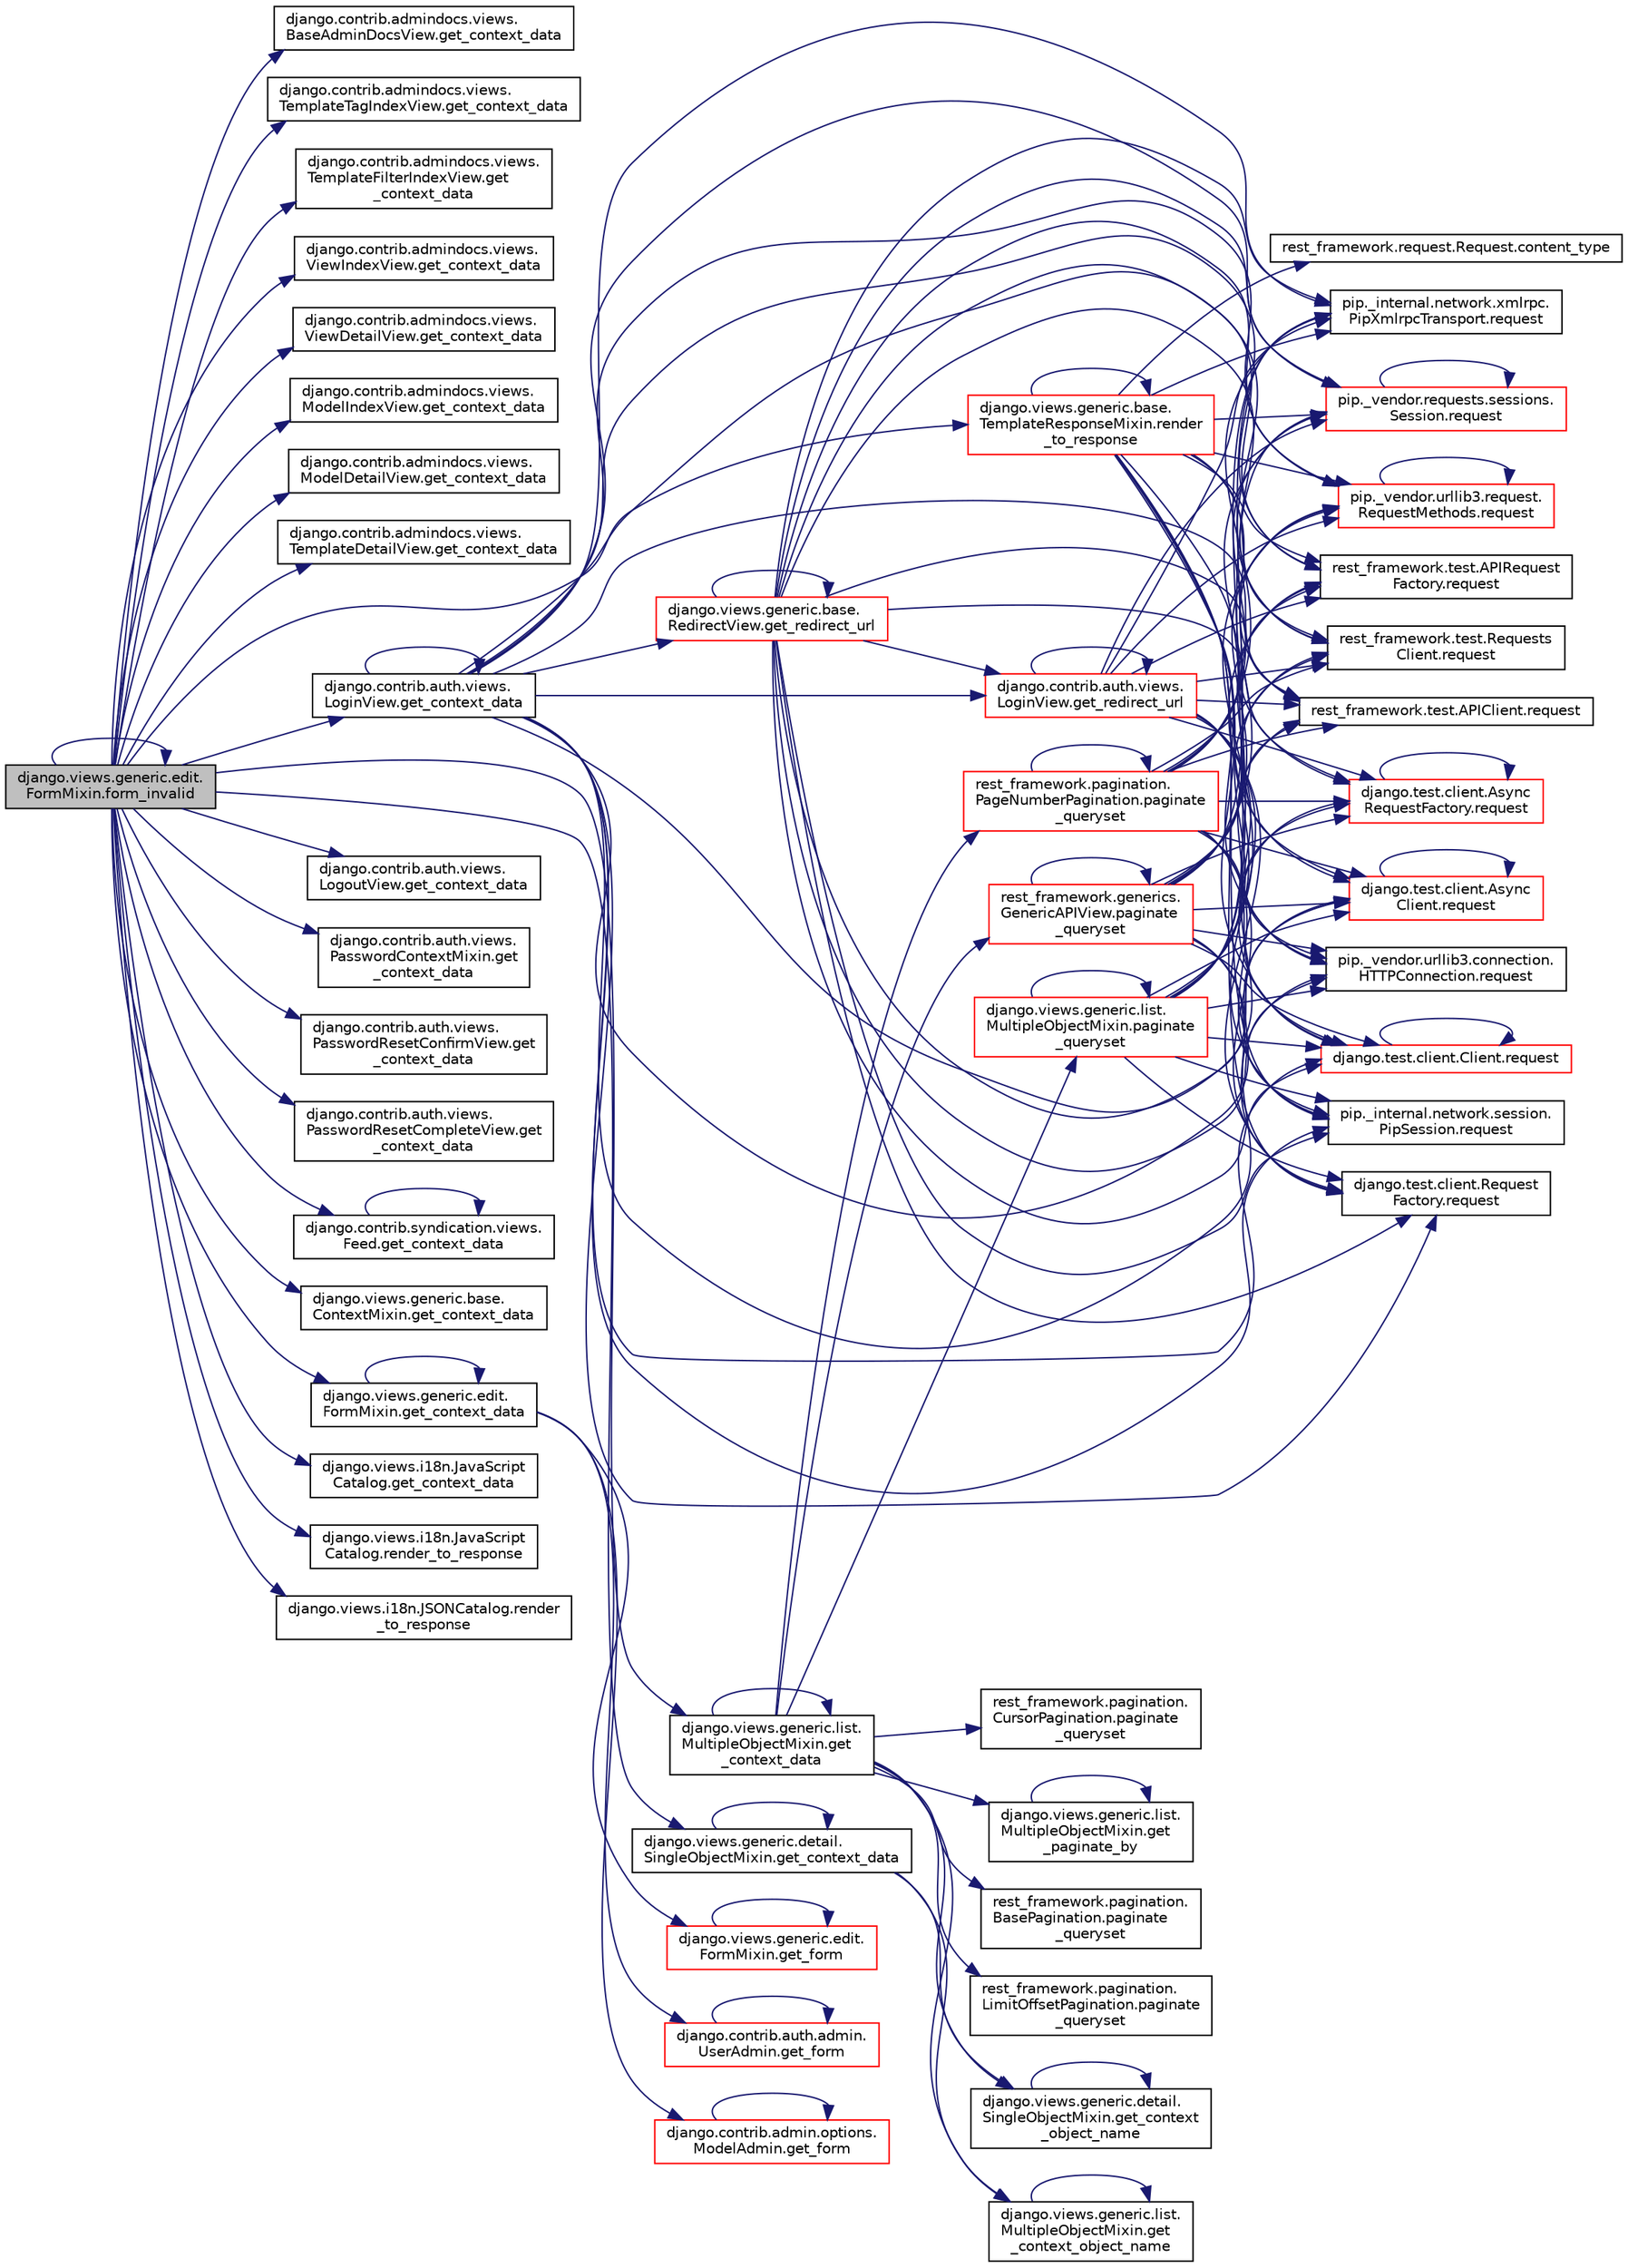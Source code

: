digraph "django.views.generic.edit.FormMixin.form_invalid"
{
 // LATEX_PDF_SIZE
  edge [fontname="Helvetica",fontsize="10",labelfontname="Helvetica",labelfontsize="10"];
  node [fontname="Helvetica",fontsize="10",shape=record];
  rankdir="LR";
  Node1 [label="django.views.generic.edit.\lFormMixin.form_invalid",height=0.2,width=0.4,color="black", fillcolor="grey75", style="filled", fontcolor="black",tooltip=" "];
  Node1 -> Node1 [color="midnightblue",fontsize="10",style="solid",fontname="Helvetica"];
  Node1 -> Node2 [color="midnightblue",fontsize="10",style="solid",fontname="Helvetica"];
  Node2 [label="django.contrib.admindocs.views.\lBaseAdminDocsView.get_context_data",height=0.2,width=0.4,color="black", fillcolor="white", style="filled",URL="$db/dfd/classdjango_1_1contrib_1_1admindocs_1_1views_1_1_base_admin_docs_view.html#afe507747239d4ee0962879aacad07988",tooltip=" "];
  Node1 -> Node3 [color="midnightblue",fontsize="10",style="solid",fontname="Helvetica"];
  Node3 [label="django.contrib.admindocs.views.\lTemplateTagIndexView.get_context_data",height=0.2,width=0.4,color="black", fillcolor="white", style="filled",URL="$de/dc2/classdjango_1_1contrib_1_1admindocs_1_1views_1_1_template_tag_index_view.html#a8694f48e49dc87745ab33af5b3586129",tooltip=" "];
  Node1 -> Node4 [color="midnightblue",fontsize="10",style="solid",fontname="Helvetica"];
  Node4 [label="django.contrib.admindocs.views.\lTemplateFilterIndexView.get\l_context_data",height=0.2,width=0.4,color="black", fillcolor="white", style="filled",URL="$d6/dda/classdjango_1_1contrib_1_1admindocs_1_1views_1_1_template_filter_index_view.html#a6894c4cfedb0f79e9dfa8826705bcc8d",tooltip=" "];
  Node1 -> Node5 [color="midnightblue",fontsize="10",style="solid",fontname="Helvetica"];
  Node5 [label="django.contrib.admindocs.views.\lViewIndexView.get_context_data",height=0.2,width=0.4,color="black", fillcolor="white", style="filled",URL="$db/d45/classdjango_1_1contrib_1_1admindocs_1_1views_1_1_view_index_view.html#afcfec43228660330edfbed2de6a40a2e",tooltip=" "];
  Node1 -> Node6 [color="midnightblue",fontsize="10",style="solid",fontname="Helvetica"];
  Node6 [label="django.contrib.admindocs.views.\lViewDetailView.get_context_data",height=0.2,width=0.4,color="black", fillcolor="white", style="filled",URL="$db/d46/classdjango_1_1contrib_1_1admindocs_1_1views_1_1_view_detail_view.html#af0c3d66f4bdcbba051bc1be84d510a16",tooltip=" "];
  Node1 -> Node7 [color="midnightblue",fontsize="10",style="solid",fontname="Helvetica"];
  Node7 [label="django.contrib.admindocs.views.\lModelIndexView.get_context_data",height=0.2,width=0.4,color="black", fillcolor="white", style="filled",URL="$d0/dbc/classdjango_1_1contrib_1_1admindocs_1_1views_1_1_model_index_view.html#af1c785c4376fb2c8de1c6378a5755ca6",tooltip=" "];
  Node1 -> Node8 [color="midnightblue",fontsize="10",style="solid",fontname="Helvetica"];
  Node8 [label="django.contrib.admindocs.views.\lModelDetailView.get_context_data",height=0.2,width=0.4,color="black", fillcolor="white", style="filled",URL="$d4/d58/classdjango_1_1contrib_1_1admindocs_1_1views_1_1_model_detail_view.html#abae4d62fc41edfe62aad89bc8732010d",tooltip=" "];
  Node1 -> Node9 [color="midnightblue",fontsize="10",style="solid",fontname="Helvetica"];
  Node9 [label="django.contrib.admindocs.views.\lTemplateDetailView.get_context_data",height=0.2,width=0.4,color="black", fillcolor="white", style="filled",URL="$da/d79/classdjango_1_1contrib_1_1admindocs_1_1views_1_1_template_detail_view.html#aeecbbe7d1473d12356e9a7eeb23f504c",tooltip=" "];
  Node1 -> Node10 [color="midnightblue",fontsize="10",style="solid",fontname="Helvetica"];
  Node10 [label="django.contrib.auth.views.\lLoginView.get_context_data",height=0.2,width=0.4,color="black", fillcolor="white", style="filled",URL="$dd/d60/classdjango_1_1contrib_1_1auth_1_1views_1_1_login_view.html#acff2e1c7aa1e0c6dc66cb3e8e26a5ea1",tooltip=" "];
  Node10 -> Node10 [color="midnightblue",fontsize="10",style="solid",fontname="Helvetica"];
  Node10 -> Node11 [color="midnightblue",fontsize="10",style="solid",fontname="Helvetica"];
  Node11 [label="django.contrib.auth.views.\lLoginView.get_redirect_url",height=0.2,width=0.4,color="red", fillcolor="white", style="filled",URL="$dd/d60/classdjango_1_1contrib_1_1auth_1_1views_1_1_login_view.html#a8b4c3af080df3c4b69b0d8f422557c27",tooltip=" "];
  Node11 -> Node11 [color="midnightblue",fontsize="10",style="solid",fontname="Helvetica"];
  Node11 -> Node13 [color="midnightblue",fontsize="10",style="solid",fontname="Helvetica"];
  Node13 [label="django.test.client.Request\lFactory.request",height=0.2,width=0.4,color="black", fillcolor="white", style="filled",URL="$db/d7f/classdjango_1_1test_1_1client_1_1_request_factory.html#a12550839ba4cbabcf38bff0d2ff69f0a",tooltip=" "];
  Node11 -> Node14 [color="midnightblue",fontsize="10",style="solid",fontname="Helvetica"];
  Node14 [label="django.test.client.Async\lRequestFactory.request",height=0.2,width=0.4,color="red", fillcolor="white", style="filled",URL="$d6/de5/classdjango_1_1test_1_1client_1_1_async_request_factory.html#a8dcee74bc0f05203aa2aa2aad95555a9",tooltip=" "];
  Node14 -> Node14 [color="midnightblue",fontsize="10",style="solid",fontname="Helvetica"];
  Node11 -> Node16 [color="midnightblue",fontsize="10",style="solid",fontname="Helvetica"];
  Node16 [label="django.test.client.Client.request",height=0.2,width=0.4,color="red", fillcolor="white", style="filled",URL="$d2/d2e/classdjango_1_1test_1_1client_1_1_client.html#a4b25cead120a234c08a522e016cb6138",tooltip=" "];
  Node16 -> Node16 [color="midnightblue",fontsize="10",style="solid",fontname="Helvetica"];
  Node11 -> Node21 [color="midnightblue",fontsize="10",style="solid",fontname="Helvetica"];
  Node21 [label="django.test.client.Async\lClient.request",height=0.2,width=0.4,color="red", fillcolor="white", style="filled",URL="$d9/dd7/classdjango_1_1test_1_1client_1_1_async_client.html#a38330cfdf01cb69d3dd0bdb8b9777bd9",tooltip=" "];
  Node21 -> Node21 [color="midnightblue",fontsize="10",style="solid",fontname="Helvetica"];
  Node11 -> Node22 [color="midnightblue",fontsize="10",style="solid",fontname="Helvetica"];
  Node22 [label="pip._internal.network.xmlrpc.\lPipXmlrpcTransport.request",height=0.2,width=0.4,color="black", fillcolor="white", style="filled",URL="$dd/d8a/classpip_1_1__internal_1_1network_1_1xmlrpc_1_1_pip_xmlrpc_transport.html#adb84317dcc522d845a56ce9cc4f82522",tooltip=" "];
  Node11 -> Node23 [color="midnightblue",fontsize="10",style="solid",fontname="Helvetica"];
  Node23 [label="pip._vendor.requests.sessions.\lSession.request",height=0.2,width=0.4,color="red", fillcolor="white", style="filled",URL="$da/de9/classpip_1_1__vendor_1_1requests_1_1sessions_1_1_session.html#a718b60e99280c6ef1a346cb6dc0a90c8",tooltip=" "];
  Node23 -> Node23 [color="midnightblue",fontsize="10",style="solid",fontname="Helvetica"];
  Node11 -> Node452 [color="midnightblue",fontsize="10",style="solid",fontname="Helvetica"];
  Node452 [label="rest_framework.test.APIRequest\lFactory.request",height=0.2,width=0.4,color="black", fillcolor="white", style="filled",URL="$da/d3c/classrest__framework_1_1test_1_1_a_p_i_request_factory.html#abd5931aada009b9fb1f1577613acd058",tooltip=" "];
  Node11 -> Node453 [color="midnightblue",fontsize="10",style="solid",fontname="Helvetica"];
  Node453 [label="rest_framework.test.APIClient.request",height=0.2,width=0.4,color="black", fillcolor="white", style="filled",URL="$da/d51/classrest__framework_1_1test_1_1_a_p_i_client.html#a77b55b2a0a90921243b61303fc37e59d",tooltip=" "];
  Node11 -> Node454 [color="midnightblue",fontsize="10",style="solid",fontname="Helvetica"];
  Node454 [label="rest_framework.test.Requests\lClient.request",height=0.2,width=0.4,color="black", fillcolor="white", style="filled",URL="$de/dc8/classrest__framework_1_1test_1_1_requests_client.html#ae6de53b1244ae8817b8bf8d6838b72ba",tooltip=" "];
  Node11 -> Node455 [color="midnightblue",fontsize="10",style="solid",fontname="Helvetica"];
  Node455 [label="pip._vendor.urllib3.connection.\lHTTPConnection.request",height=0.2,width=0.4,color="black", fillcolor="white", style="filled",URL="$d2/d75/classpip_1_1__vendor_1_1urllib3_1_1connection_1_1_h_t_t_p_connection.html#ae44707607a133fa0d27085cc2ea9ef85",tooltip=" "];
  Node11 -> Node456 [color="midnightblue",fontsize="10",style="solid",fontname="Helvetica"];
  Node456 [label="pip._vendor.urllib3.request.\lRequestMethods.request",height=0.2,width=0.4,color="red", fillcolor="white", style="filled",URL="$de/d48/classpip_1_1__vendor_1_1urllib3_1_1request_1_1_request_methods.html#a875ca454fac77c856bdf0cbe44f8fb64",tooltip=" "];
  Node456 -> Node456 [color="midnightblue",fontsize="10",style="solid",fontname="Helvetica"];
  Node11 -> Node486 [color="midnightblue",fontsize="10",style="solid",fontname="Helvetica"];
  Node486 [label="pip._internal.network.session.\lPipSession.request",height=0.2,width=0.4,color="black", fillcolor="white", style="filled",URL="$d9/dc2/classpip_1_1__internal_1_1network_1_1session_1_1_pip_session.html#a9c968f2f764cbd41db6684fafb5b1e6a",tooltip=" "];
  Node10 -> Node2765 [color="midnightblue",fontsize="10",style="solid",fontname="Helvetica"];
  Node2765 [label="django.views.generic.base.\lRedirectView.get_redirect_url",height=0.2,width=0.4,color="red", fillcolor="white", style="filled",URL="$dd/dec/classdjango_1_1views_1_1generic_1_1base_1_1_redirect_view.html#a85ffe8d60d5ef6e330995fdaf6330929",tooltip=" "];
  Node2765 -> Node11 [color="midnightblue",fontsize="10",style="solid",fontname="Helvetica"];
  Node2765 -> Node2765 [color="midnightblue",fontsize="10",style="solid",fontname="Helvetica"];
  Node2765 -> Node13 [color="midnightblue",fontsize="10",style="solid",fontname="Helvetica"];
  Node2765 -> Node14 [color="midnightblue",fontsize="10",style="solid",fontname="Helvetica"];
  Node2765 -> Node16 [color="midnightblue",fontsize="10",style="solid",fontname="Helvetica"];
  Node2765 -> Node21 [color="midnightblue",fontsize="10",style="solid",fontname="Helvetica"];
  Node2765 -> Node22 [color="midnightblue",fontsize="10",style="solid",fontname="Helvetica"];
  Node2765 -> Node453 [color="midnightblue",fontsize="10",style="solid",fontname="Helvetica"];
  Node2765 -> Node455 [color="midnightblue",fontsize="10",style="solid",fontname="Helvetica"];
  Node2765 -> Node452 [color="midnightblue",fontsize="10",style="solid",fontname="Helvetica"];
  Node2765 -> Node456 [color="midnightblue",fontsize="10",style="solid",fontname="Helvetica"];
  Node2765 -> Node454 [color="midnightblue",fontsize="10",style="solid",fontname="Helvetica"];
  Node2765 -> Node23 [color="midnightblue",fontsize="10",style="solid",fontname="Helvetica"];
  Node2765 -> Node486 [color="midnightblue",fontsize="10",style="solid",fontname="Helvetica"];
  Node10 -> Node22 [color="midnightblue",fontsize="10",style="solid",fontname="Helvetica"];
  Node10 -> Node13 [color="midnightblue",fontsize="10",style="solid",fontname="Helvetica"];
  Node10 -> Node14 [color="midnightblue",fontsize="10",style="solid",fontname="Helvetica"];
  Node10 -> Node16 [color="midnightblue",fontsize="10",style="solid",fontname="Helvetica"];
  Node10 -> Node21 [color="midnightblue",fontsize="10",style="solid",fontname="Helvetica"];
  Node10 -> Node455 [color="midnightblue",fontsize="10",style="solid",fontname="Helvetica"];
  Node10 -> Node23 [color="midnightblue",fontsize="10",style="solid",fontname="Helvetica"];
  Node10 -> Node486 [color="midnightblue",fontsize="10",style="solid",fontname="Helvetica"];
  Node10 -> Node452 [color="midnightblue",fontsize="10",style="solid",fontname="Helvetica"];
  Node10 -> Node453 [color="midnightblue",fontsize="10",style="solid",fontname="Helvetica"];
  Node10 -> Node454 [color="midnightblue",fontsize="10",style="solid",fontname="Helvetica"];
  Node10 -> Node456 [color="midnightblue",fontsize="10",style="solid",fontname="Helvetica"];
  Node1 -> Node651 [color="midnightblue",fontsize="10",style="solid",fontname="Helvetica"];
  Node651 [label="django.contrib.auth.views.\lLogoutView.get_context_data",height=0.2,width=0.4,color="black", fillcolor="white", style="filled",URL="$d5/d9b/classdjango_1_1contrib_1_1auth_1_1views_1_1_logout_view.html#af59714db028ffd7d42a367c96302353e",tooltip=" "];
  Node1 -> Node652 [color="midnightblue",fontsize="10",style="solid",fontname="Helvetica"];
  Node652 [label="django.contrib.auth.views.\lPasswordContextMixin.get\l_context_data",height=0.2,width=0.4,color="black", fillcolor="white", style="filled",URL="$d8/d21/classdjango_1_1contrib_1_1auth_1_1views_1_1_password_context_mixin.html#a52b147214f217ad6f7686ec579176a28",tooltip=" "];
  Node1 -> Node653 [color="midnightblue",fontsize="10",style="solid",fontname="Helvetica"];
  Node653 [label="django.contrib.auth.views.\lPasswordResetConfirmView.get\l_context_data",height=0.2,width=0.4,color="black", fillcolor="white", style="filled",URL="$da/d2d/classdjango_1_1contrib_1_1auth_1_1views_1_1_password_reset_confirm_view.html#a93f5539e44d53f277878598b02095696",tooltip=" "];
  Node1 -> Node654 [color="midnightblue",fontsize="10",style="solid",fontname="Helvetica"];
  Node654 [label="django.contrib.auth.views.\lPasswordResetCompleteView.get\l_context_data",height=0.2,width=0.4,color="black", fillcolor="white", style="filled",URL="$d0/d72/classdjango_1_1contrib_1_1auth_1_1views_1_1_password_reset_complete_view.html#ac38f2ac8c779afbe6dc5140750a64719",tooltip=" "];
  Node1 -> Node655 [color="midnightblue",fontsize="10",style="solid",fontname="Helvetica"];
  Node655 [label="django.contrib.syndication.views.\lFeed.get_context_data",height=0.2,width=0.4,color="black", fillcolor="white", style="filled",URL="$df/de9/classdjango_1_1contrib_1_1syndication_1_1views_1_1_feed.html#a494673bdfe7ab1fd63e448eafe824d0d",tooltip=" "];
  Node655 -> Node655 [color="midnightblue",fontsize="10",style="solid",fontname="Helvetica"];
  Node1 -> Node656 [color="midnightblue",fontsize="10",style="solid",fontname="Helvetica"];
  Node656 [label="django.views.generic.base.\lContextMixin.get_context_data",height=0.2,width=0.4,color="black", fillcolor="white", style="filled",URL="$d1/d6a/classdjango_1_1views_1_1generic_1_1base_1_1_context_mixin.html#a2bd47c19b6d49ba397e056366dc4f987",tooltip=" "];
  Node1 -> Node657 [color="midnightblue",fontsize="10",style="solid",fontname="Helvetica"];
  Node657 [label="django.views.generic.detail.\lSingleObjectMixin.get_context_data",height=0.2,width=0.4,color="black", fillcolor="white", style="filled",URL="$d2/d8d/classdjango_1_1views_1_1generic_1_1detail_1_1_single_object_mixin.html#a5ec8d3c5e41f62f8b8e3332f19f2629b",tooltip=" "];
  Node657 -> Node657 [color="midnightblue",fontsize="10",style="solid",fontname="Helvetica"];
  Node657 -> Node658 [color="midnightblue",fontsize="10",style="solid",fontname="Helvetica"];
  Node658 [label="django.views.generic.detail.\lSingleObjectMixin.get_context\l_object_name",height=0.2,width=0.4,color="black", fillcolor="white", style="filled",URL="$d2/d8d/classdjango_1_1views_1_1generic_1_1detail_1_1_single_object_mixin.html#ac25d012a4c49012ebcd5e2054d811601",tooltip=" "];
  Node658 -> Node658 [color="midnightblue",fontsize="10",style="solid",fontname="Helvetica"];
  Node657 -> Node659 [color="midnightblue",fontsize="10",style="solid",fontname="Helvetica"];
  Node659 [label="django.views.generic.list.\lMultipleObjectMixin.get\l_context_object_name",height=0.2,width=0.4,color="black", fillcolor="white", style="filled",URL="$dc/db8/classdjango_1_1views_1_1generic_1_1list_1_1_multiple_object_mixin.html#abe4bb677c8c0abcbb880a40678f1ccc7",tooltip=" "];
  Node659 -> Node659 [color="midnightblue",fontsize="10",style="solid",fontname="Helvetica"];
  Node1 -> Node660 [color="midnightblue",fontsize="10",style="solid",fontname="Helvetica"];
  Node660 [label="django.views.generic.edit.\lFormMixin.get_context_data",height=0.2,width=0.4,color="black", fillcolor="white", style="filled",URL="$df/d6a/classdjango_1_1views_1_1generic_1_1edit_1_1_form_mixin.html#a255005d366a84c6e9cb8558c5591a182",tooltip=" "];
  Node660 -> Node660 [color="midnightblue",fontsize="10",style="solid",fontname="Helvetica"];
  Node660 -> Node661 [color="midnightblue",fontsize="10",style="solid",fontname="Helvetica"];
  Node661 [label="django.views.generic.edit.\lFormMixin.get_form",height=0.2,width=0.4,color="red", fillcolor="white", style="filled",URL="$df/d6a/classdjango_1_1views_1_1generic_1_1edit_1_1_form_mixin.html#a3d957f143079aa2efc364b3fb73153e2",tooltip=" "];
  Node661 -> Node661 [color="midnightblue",fontsize="10",style="solid",fontname="Helvetica"];
  Node660 -> Node828 [color="midnightblue",fontsize="10",style="solid",fontname="Helvetica"];
  Node828 [label="django.contrib.auth.admin.\lUserAdmin.get_form",height=0.2,width=0.4,color="red", fillcolor="white", style="filled",URL="$de/d3c/classdjango_1_1contrib_1_1auth_1_1admin_1_1_user_admin.html#a30a0a369e3f81b055b79cf3961971466",tooltip=" "];
  Node828 -> Node828 [color="midnightblue",fontsize="10",style="solid",fontname="Helvetica"];
  Node660 -> Node880 [color="midnightblue",fontsize="10",style="solid",fontname="Helvetica"];
  Node880 [label="django.contrib.admin.options.\lModelAdmin.get_form",height=0.2,width=0.4,color="red", fillcolor="white", style="filled",URL="$d5/d05/classdjango_1_1contrib_1_1admin_1_1options_1_1_model_admin.html#abd0de623835773d013e595da1b643402",tooltip=" "];
  Node880 -> Node880 [color="midnightblue",fontsize="10",style="solid",fontname="Helvetica"];
  Node1 -> Node938 [color="midnightblue",fontsize="10",style="solid",fontname="Helvetica"];
  Node938 [label="django.views.i18n.JavaScript\lCatalog.get_context_data",height=0.2,width=0.4,color="black", fillcolor="white", style="filled",URL="$db/d6f/classdjango_1_1views_1_1i18n_1_1_java_script_catalog.html#a5a17ccd4a241687df3e9c9081233a400",tooltip=" "];
  Node1 -> Node939 [color="midnightblue",fontsize="10",style="solid",fontname="Helvetica"];
  Node939 [label="django.views.generic.list.\lMultipleObjectMixin.get\l_context_data",height=0.2,width=0.4,color="black", fillcolor="white", style="filled",URL="$dc/db8/classdjango_1_1views_1_1generic_1_1list_1_1_multiple_object_mixin.html#a389901a82eab25cb00cfaff36388c6f9",tooltip=" "];
  Node939 -> Node939 [color="midnightblue",fontsize="10",style="solid",fontname="Helvetica"];
  Node939 -> Node658 [color="midnightblue",fontsize="10",style="solid",fontname="Helvetica"];
  Node939 -> Node659 [color="midnightblue",fontsize="10",style="solid",fontname="Helvetica"];
  Node939 -> Node940 [color="midnightblue",fontsize="10",style="solid",fontname="Helvetica"];
  Node940 [label="django.views.generic.list.\lMultipleObjectMixin.get\l_paginate_by",height=0.2,width=0.4,color="black", fillcolor="white", style="filled",URL="$dc/db8/classdjango_1_1views_1_1generic_1_1list_1_1_multiple_object_mixin.html#a6c6ebec79842b72cdd544ef52de537c4",tooltip=" "];
  Node940 -> Node940 [color="midnightblue",fontsize="10",style="solid",fontname="Helvetica"];
  Node939 -> Node941 [color="midnightblue",fontsize="10",style="solid",fontname="Helvetica"];
  Node941 [label="rest_framework.generics.\lGenericAPIView.paginate\l_queryset",height=0.2,width=0.4,color="red", fillcolor="white", style="filled",URL="$d9/d8f/classrest__framework_1_1generics_1_1_generic_a_p_i_view.html#adc9f4514db2e6c4dcbc8294cb413098c",tooltip=" "];
  Node941 -> Node941 [color="midnightblue",fontsize="10",style="solid",fontname="Helvetica"];
  Node941 -> Node22 [color="midnightblue",fontsize="10",style="solid",fontname="Helvetica"];
  Node941 -> Node452 [color="midnightblue",fontsize="10",style="solid",fontname="Helvetica"];
  Node941 -> Node453 [color="midnightblue",fontsize="10",style="solid",fontname="Helvetica"];
  Node941 -> Node13 [color="midnightblue",fontsize="10",style="solid",fontname="Helvetica"];
  Node941 -> Node14 [color="midnightblue",fontsize="10",style="solid",fontname="Helvetica"];
  Node941 -> Node16 [color="midnightblue",fontsize="10",style="solid",fontname="Helvetica"];
  Node941 -> Node21 [color="midnightblue",fontsize="10",style="solid",fontname="Helvetica"];
  Node941 -> Node454 [color="midnightblue",fontsize="10",style="solid",fontname="Helvetica"];
  Node941 -> Node455 [color="midnightblue",fontsize="10",style="solid",fontname="Helvetica"];
  Node941 -> Node456 [color="midnightblue",fontsize="10",style="solid",fontname="Helvetica"];
  Node941 -> Node23 [color="midnightblue",fontsize="10",style="solid",fontname="Helvetica"];
  Node941 -> Node486 [color="midnightblue",fontsize="10",style="solid",fontname="Helvetica"];
  Node939 -> Node944 [color="midnightblue",fontsize="10",style="solid",fontname="Helvetica"];
  Node944 [label="django.views.generic.list.\lMultipleObjectMixin.paginate\l_queryset",height=0.2,width=0.4,color="red", fillcolor="white", style="filled",URL="$dc/db8/classdjango_1_1views_1_1generic_1_1list_1_1_multiple_object_mixin.html#a6ca11538ebb59be5138ef084d6c5ab58",tooltip=" "];
  Node944 -> Node944 [color="midnightblue",fontsize="10",style="solid",fontname="Helvetica"];
  Node944 -> Node22 [color="midnightblue",fontsize="10",style="solid",fontname="Helvetica"];
  Node944 -> Node13 [color="midnightblue",fontsize="10",style="solid",fontname="Helvetica"];
  Node944 -> Node452 [color="midnightblue",fontsize="10",style="solid",fontname="Helvetica"];
  Node944 -> Node14 [color="midnightblue",fontsize="10",style="solid",fontname="Helvetica"];
  Node944 -> Node16 [color="midnightblue",fontsize="10",style="solid",fontname="Helvetica"];
  Node944 -> Node21 [color="midnightblue",fontsize="10",style="solid",fontname="Helvetica"];
  Node944 -> Node455 [color="midnightblue",fontsize="10",style="solid",fontname="Helvetica"];
  Node944 -> Node456 [color="midnightblue",fontsize="10",style="solid",fontname="Helvetica"];
  Node944 -> Node23 [color="midnightblue",fontsize="10",style="solid",fontname="Helvetica"];
  Node944 -> Node486 [color="midnightblue",fontsize="10",style="solid",fontname="Helvetica"];
  Node944 -> Node453 [color="midnightblue",fontsize="10",style="solid",fontname="Helvetica"];
  Node944 -> Node454 [color="midnightblue",fontsize="10",style="solid",fontname="Helvetica"];
  Node939 -> Node951 [color="midnightblue",fontsize="10",style="solid",fontname="Helvetica"];
  Node951 [label="rest_framework.pagination.\lBasePagination.paginate\l_queryset",height=0.2,width=0.4,color="black", fillcolor="white", style="filled",URL="$d7/d82/classrest__framework_1_1pagination_1_1_base_pagination.html#a118b75b8cb5108841ee69701b26607a5",tooltip=" "];
  Node939 -> Node952 [color="midnightblue",fontsize="10",style="solid",fontname="Helvetica"];
  Node952 [label="rest_framework.pagination.\lPageNumberPagination.paginate\l_queryset",height=0.2,width=0.4,color="red", fillcolor="white", style="filled",URL="$d8/df4/classrest__framework_1_1pagination_1_1_page_number_pagination.html#a90f879785fea8b9b26d23cdf88af203e",tooltip=" "];
  Node952 -> Node952 [color="midnightblue",fontsize="10",style="solid",fontname="Helvetica"];
  Node952 -> Node22 [color="midnightblue",fontsize="10",style="solid",fontname="Helvetica"];
  Node952 -> Node452 [color="midnightblue",fontsize="10",style="solid",fontname="Helvetica"];
  Node952 -> Node13 [color="midnightblue",fontsize="10",style="solid",fontname="Helvetica"];
  Node952 -> Node14 [color="midnightblue",fontsize="10",style="solid",fontname="Helvetica"];
  Node952 -> Node453 [color="midnightblue",fontsize="10",style="solid",fontname="Helvetica"];
  Node952 -> Node16 [color="midnightblue",fontsize="10",style="solid",fontname="Helvetica"];
  Node952 -> Node21 [color="midnightblue",fontsize="10",style="solid",fontname="Helvetica"];
  Node952 -> Node454 [color="midnightblue",fontsize="10",style="solid",fontname="Helvetica"];
  Node952 -> Node455 [color="midnightblue",fontsize="10",style="solid",fontname="Helvetica"];
  Node952 -> Node456 [color="midnightblue",fontsize="10",style="solid",fontname="Helvetica"];
  Node952 -> Node23 [color="midnightblue",fontsize="10",style="solid",fontname="Helvetica"];
  Node952 -> Node486 [color="midnightblue",fontsize="10",style="solid",fontname="Helvetica"];
  Node939 -> Node995 [color="midnightblue",fontsize="10",style="solid",fontname="Helvetica"];
  Node995 [label="rest_framework.pagination.\lLimitOffsetPagination.paginate\l_queryset",height=0.2,width=0.4,color="black", fillcolor="white", style="filled",URL="$db/d90/classrest__framework_1_1pagination_1_1_limit_offset_pagination.html#a4da26db2a0fd4e436b5f6aaab413ceea",tooltip=" "];
  Node939 -> Node996 [color="midnightblue",fontsize="10",style="solid",fontname="Helvetica"];
  Node996 [label="rest_framework.pagination.\lCursorPagination.paginate\l_queryset",height=0.2,width=0.4,color="black", fillcolor="white", style="filled",URL="$d2/d73/classrest__framework_1_1pagination_1_1_cursor_pagination.html#a3130f058e0b88af78ff0870c3c43cf2a",tooltip=" "];
  Node1 -> Node1412 [color="midnightblue",fontsize="10",style="solid",fontname="Helvetica"];
  Node1412 [label="django.views.generic.base.\lTemplateResponseMixin.render\l_to_response",height=0.2,width=0.4,color="red", fillcolor="white", style="filled",URL="$d8/d0b/classdjango_1_1views_1_1generic_1_1base_1_1_template_response_mixin.html#a99ff730089b6e7faff54f3cbce08d501",tooltip=" "];
  Node1412 -> Node1413 [color="midnightblue",fontsize="10",style="solid",fontname="Helvetica"];
  Node1413 [label="rest_framework.request.Request.content_type",height=0.2,width=0.4,color="black", fillcolor="white", style="filled",URL="$d9/d48/classrest__framework_1_1request_1_1_request.html#ad8da5e74d09bd4971168323a85e57e33",tooltip=" "];
  Node1412 -> Node1412 [color="midnightblue",fontsize="10",style="solid",fontname="Helvetica"];
  Node1412 -> Node22 [color="midnightblue",fontsize="10",style="solid",fontname="Helvetica"];
  Node1412 -> Node452 [color="midnightblue",fontsize="10",style="solid",fontname="Helvetica"];
  Node1412 -> Node453 [color="midnightblue",fontsize="10",style="solid",fontname="Helvetica"];
  Node1412 -> Node13 [color="midnightblue",fontsize="10",style="solid",fontname="Helvetica"];
  Node1412 -> Node14 [color="midnightblue",fontsize="10",style="solid",fontname="Helvetica"];
  Node1412 -> Node16 [color="midnightblue",fontsize="10",style="solid",fontname="Helvetica"];
  Node1412 -> Node21 [color="midnightblue",fontsize="10",style="solid",fontname="Helvetica"];
  Node1412 -> Node454 [color="midnightblue",fontsize="10",style="solid",fontname="Helvetica"];
  Node1412 -> Node455 [color="midnightblue",fontsize="10",style="solid",fontname="Helvetica"];
  Node1412 -> Node456 [color="midnightblue",fontsize="10",style="solid",fontname="Helvetica"];
  Node1412 -> Node23 [color="midnightblue",fontsize="10",style="solid",fontname="Helvetica"];
  Node1412 -> Node486 [color="midnightblue",fontsize="10",style="solid",fontname="Helvetica"];
  Node1 -> Node1419 [color="midnightblue",fontsize="10",style="solid",fontname="Helvetica"];
  Node1419 [label="django.views.i18n.JavaScript\lCatalog.render_to_response",height=0.2,width=0.4,color="black", fillcolor="white", style="filled",URL="$db/d6f/classdjango_1_1views_1_1i18n_1_1_java_script_catalog.html#a6b332b6e9148c256013883d245f69a72",tooltip=" "];
  Node1 -> Node1420 [color="midnightblue",fontsize="10",style="solid",fontname="Helvetica"];
  Node1420 [label="django.views.i18n.JSONCatalog.render\l_to_response",height=0.2,width=0.4,color="black", fillcolor="white", style="filled",URL="$d3/dc7/classdjango_1_1views_1_1i18n_1_1_j_s_o_n_catalog.html#adf721f47220187182fe8617a97277a2f",tooltip=" "];
}
